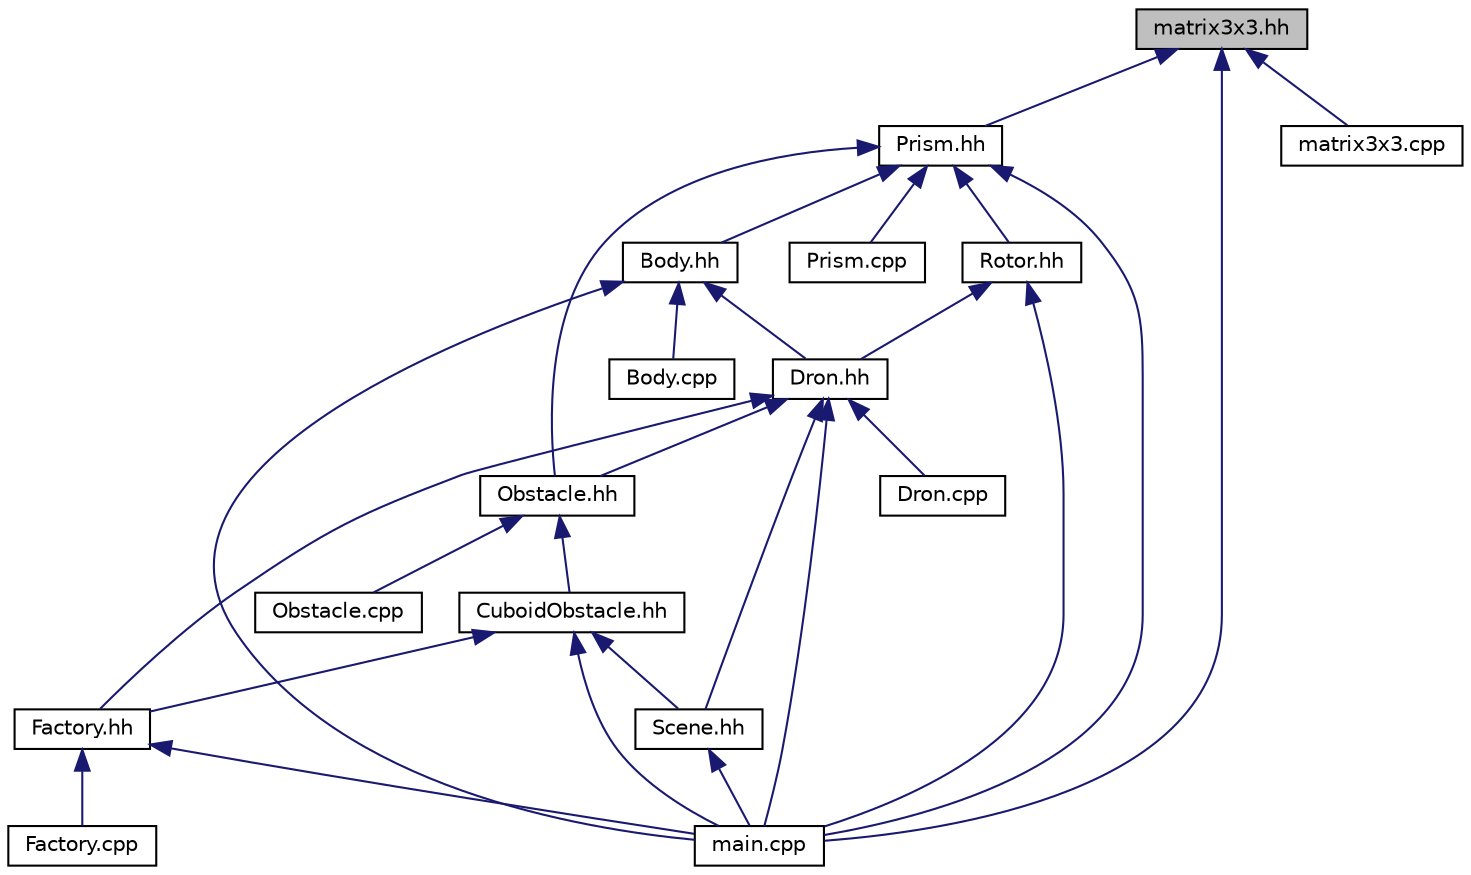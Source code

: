 digraph "matrix3x3.hh"
{
  edge [fontname="Helvetica",fontsize="10",labelfontname="Helvetica",labelfontsize="10"];
  node [fontname="Helvetica",fontsize="10",shape=record];
  Node6 [label="matrix3x3.hh",height=0.2,width=0.4,color="black", fillcolor="grey75", style="filled", fontcolor="black"];
  Node6 -> Node7 [dir="back",color="midnightblue",fontsize="10",style="solid",fontname="Helvetica"];
  Node7 [label="Prism.hh",height=0.2,width=0.4,color="black", fillcolor="white", style="filled",URL="$_prism_8hh.html",tooltip="Ten plik zawiera definicję klasy Prism. "];
  Node7 -> Node8 [dir="back",color="midnightblue",fontsize="10",style="solid",fontname="Helvetica"];
  Node8 [label="Body.hh",height=0.2,width=0.4,color="black", fillcolor="white", style="filled",URL="$_body_8hh.html",tooltip="Ten plik zawiera definicję klasy Body. "];
  Node8 -> Node9 [dir="back",color="midnightblue",fontsize="10",style="solid",fontname="Helvetica"];
  Node9 [label="Dron.hh",height=0.2,width=0.4,color="black", fillcolor="white", style="filled",URL="$_dron_8hh.html",tooltip="Ten plik zawiera definicję klasy Dron. "];
  Node9 -> Node10 [dir="back",color="midnightblue",fontsize="10",style="solid",fontname="Helvetica"];
  Node10 [label="Obstacle.hh",height=0.2,width=0.4,color="black", fillcolor="white", style="filled",URL="$_obstacle_8hh.html",tooltip="Ten plik zawiera definicję klasy Obstacle. "];
  Node10 -> Node11 [dir="back",color="midnightblue",fontsize="10",style="solid",fontname="Helvetica"];
  Node11 [label="CuboidObstacle.hh",height=0.2,width=0.4,color="black", fillcolor="white", style="filled",URL="$_cuboid_obstacle_8hh.html",tooltip="Ten plik zawiera definicję klasy CuboidObstacle. "];
  Node11 -> Node12 [dir="back",color="midnightblue",fontsize="10",style="solid",fontname="Helvetica"];
  Node12 [label="Factory.hh",height=0.2,width=0.4,color="black", fillcolor="white", style="filled",URL="$_factory_8hh.html",tooltip="Ten plik zawiera definicję klasy Factory. "];
  Node12 -> Node13 [dir="back",color="midnightblue",fontsize="10",style="solid",fontname="Helvetica"];
  Node13 [label="Factory.cpp",height=0.2,width=0.4,color="black", fillcolor="white", style="filled",URL="$_factory_8cpp.html"];
  Node12 -> Node14 [dir="back",color="midnightblue",fontsize="10",style="solid",fontname="Helvetica"];
  Node14 [label="main.cpp",height=0.2,width=0.4,color="black", fillcolor="white", style="filled",URL="$main_8cpp.html",tooltip="To jest główny plik programu. "];
  Node11 -> Node15 [dir="back",color="midnightblue",fontsize="10",style="solid",fontname="Helvetica"];
  Node15 [label="Scene.hh",height=0.2,width=0.4,color="black", fillcolor="white", style="filled",URL="$_scene_8hh.html",tooltip="Ten plik zawiera definicję klasy Scene. "];
  Node15 -> Node14 [dir="back",color="midnightblue",fontsize="10",style="solid",fontname="Helvetica"];
  Node11 -> Node14 [dir="back",color="midnightblue",fontsize="10",style="solid",fontname="Helvetica"];
  Node10 -> Node16 [dir="back",color="midnightblue",fontsize="10",style="solid",fontname="Helvetica"];
  Node16 [label="Obstacle.cpp",height=0.2,width=0.4,color="black", fillcolor="white", style="filled",URL="$_obstacle_8cpp.html",tooltip="Ten plik zawiera metody klasy Obstacle. "];
  Node9 -> Node12 [dir="back",color="midnightblue",fontsize="10",style="solid",fontname="Helvetica"];
  Node9 -> Node15 [dir="back",color="midnightblue",fontsize="10",style="solid",fontname="Helvetica"];
  Node9 -> Node17 [dir="back",color="midnightblue",fontsize="10",style="solid",fontname="Helvetica"];
  Node17 [label="Dron.cpp",height=0.2,width=0.4,color="black", fillcolor="white", style="filled",URL="$_dron_8cpp.html",tooltip="Ten plik zawiera metody klasy Dron. "];
  Node9 -> Node14 [dir="back",color="midnightblue",fontsize="10",style="solid",fontname="Helvetica"];
  Node8 -> Node18 [dir="back",color="midnightblue",fontsize="10",style="solid",fontname="Helvetica"];
  Node18 [label="Body.cpp",height=0.2,width=0.4,color="black", fillcolor="white", style="filled",URL="$_body_8cpp.html",tooltip="Ten plik zawiera metody klasy Body. "];
  Node8 -> Node14 [dir="back",color="midnightblue",fontsize="10",style="solid",fontname="Helvetica"];
  Node7 -> Node10 [dir="back",color="midnightblue",fontsize="10",style="solid",fontname="Helvetica"];
  Node7 -> Node19 [dir="back",color="midnightblue",fontsize="10",style="solid",fontname="Helvetica"];
  Node19 [label="Rotor.hh",height=0.2,width=0.4,color="black", fillcolor="white", style="filled",URL="$_rotor_8hh.html",tooltip="Ten plik zawiera definicję klasy Rotor. "];
  Node19 -> Node9 [dir="back",color="midnightblue",fontsize="10",style="solid",fontname="Helvetica"];
  Node19 -> Node14 [dir="back",color="midnightblue",fontsize="10",style="solid",fontname="Helvetica"];
  Node7 -> Node14 [dir="back",color="midnightblue",fontsize="10",style="solid",fontname="Helvetica"];
  Node7 -> Node20 [dir="back",color="midnightblue",fontsize="10",style="solid",fontname="Helvetica"];
  Node20 [label="Prism.cpp",height=0.2,width=0.4,color="black", fillcolor="white", style="filled",URL="$_prism_8cpp.html",tooltip="Ten plik zawiera metody klasy Prism. "];
  Node6 -> Node14 [dir="back",color="midnightblue",fontsize="10",style="solid",fontname="Helvetica"];
  Node6 -> Node21 [dir="back",color="midnightblue",fontsize="10",style="solid",fontname="Helvetica"];
  Node21 [label="matrix3x3.cpp",height=0.2,width=0.4,color="black", fillcolor="white", style="filled",URL="$matrix3x3_8cpp.html",tooltip="Ten plik służy tylko do poprawnej kompilacji programu. "];
}

